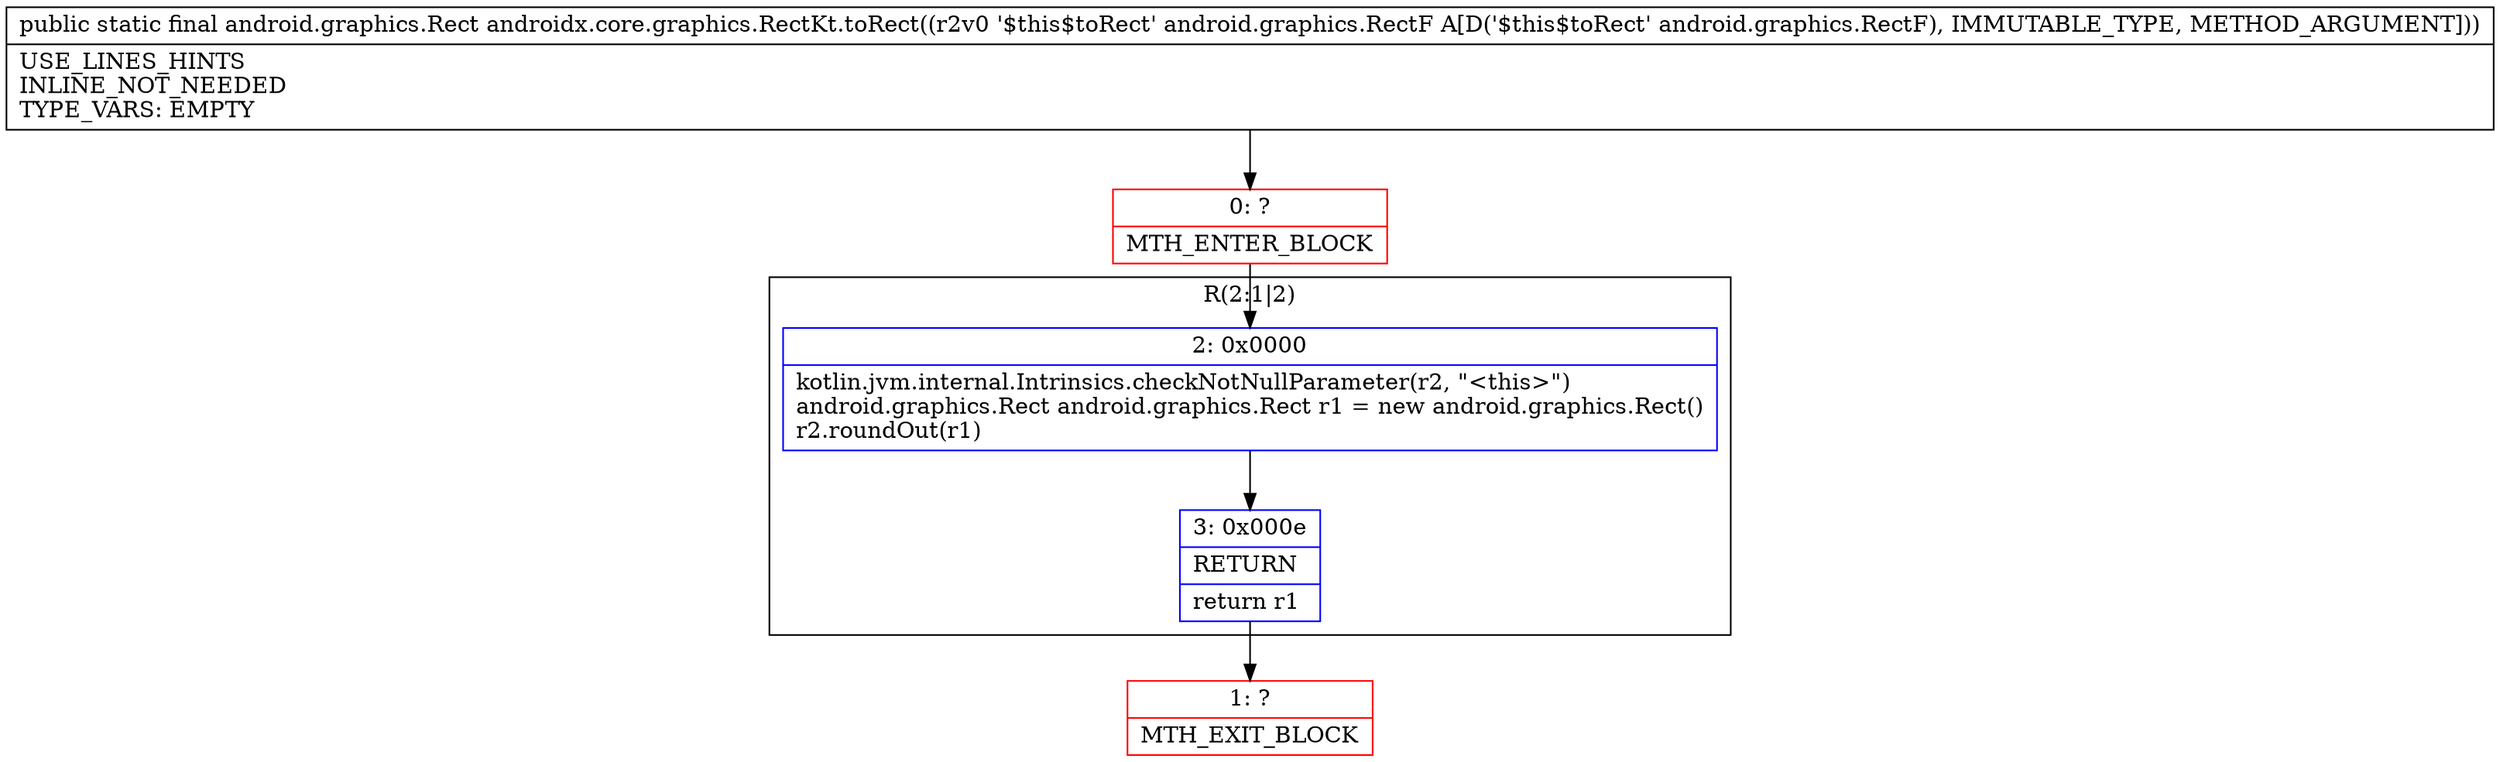 digraph "CFG forandroidx.core.graphics.RectKt.toRect(Landroid\/graphics\/RectF;)Landroid\/graphics\/Rect;" {
subgraph cluster_Region_199183098 {
label = "R(2:1|2)";
node [shape=record,color=blue];
Node_2 [shape=record,label="{2\:\ 0x0000|kotlin.jvm.internal.Intrinsics.checkNotNullParameter(r2, \"\<this\>\")\landroid.graphics.Rect android.graphics.Rect r1 = new android.graphics.Rect()\lr2.roundOut(r1)\l}"];
Node_3 [shape=record,label="{3\:\ 0x000e|RETURN\l|return r1\l}"];
}
Node_0 [shape=record,color=red,label="{0\:\ ?|MTH_ENTER_BLOCK\l}"];
Node_1 [shape=record,color=red,label="{1\:\ ?|MTH_EXIT_BLOCK\l}"];
MethodNode[shape=record,label="{public static final android.graphics.Rect androidx.core.graphics.RectKt.toRect((r2v0 '$this$toRect' android.graphics.RectF A[D('$this$toRect' android.graphics.RectF), IMMUTABLE_TYPE, METHOD_ARGUMENT]))  | USE_LINES_HINTS\lINLINE_NOT_NEEDED\lTYPE_VARS: EMPTY\l}"];
MethodNode -> Node_0;Node_2 -> Node_3;
Node_3 -> Node_1;
Node_0 -> Node_2;
}

